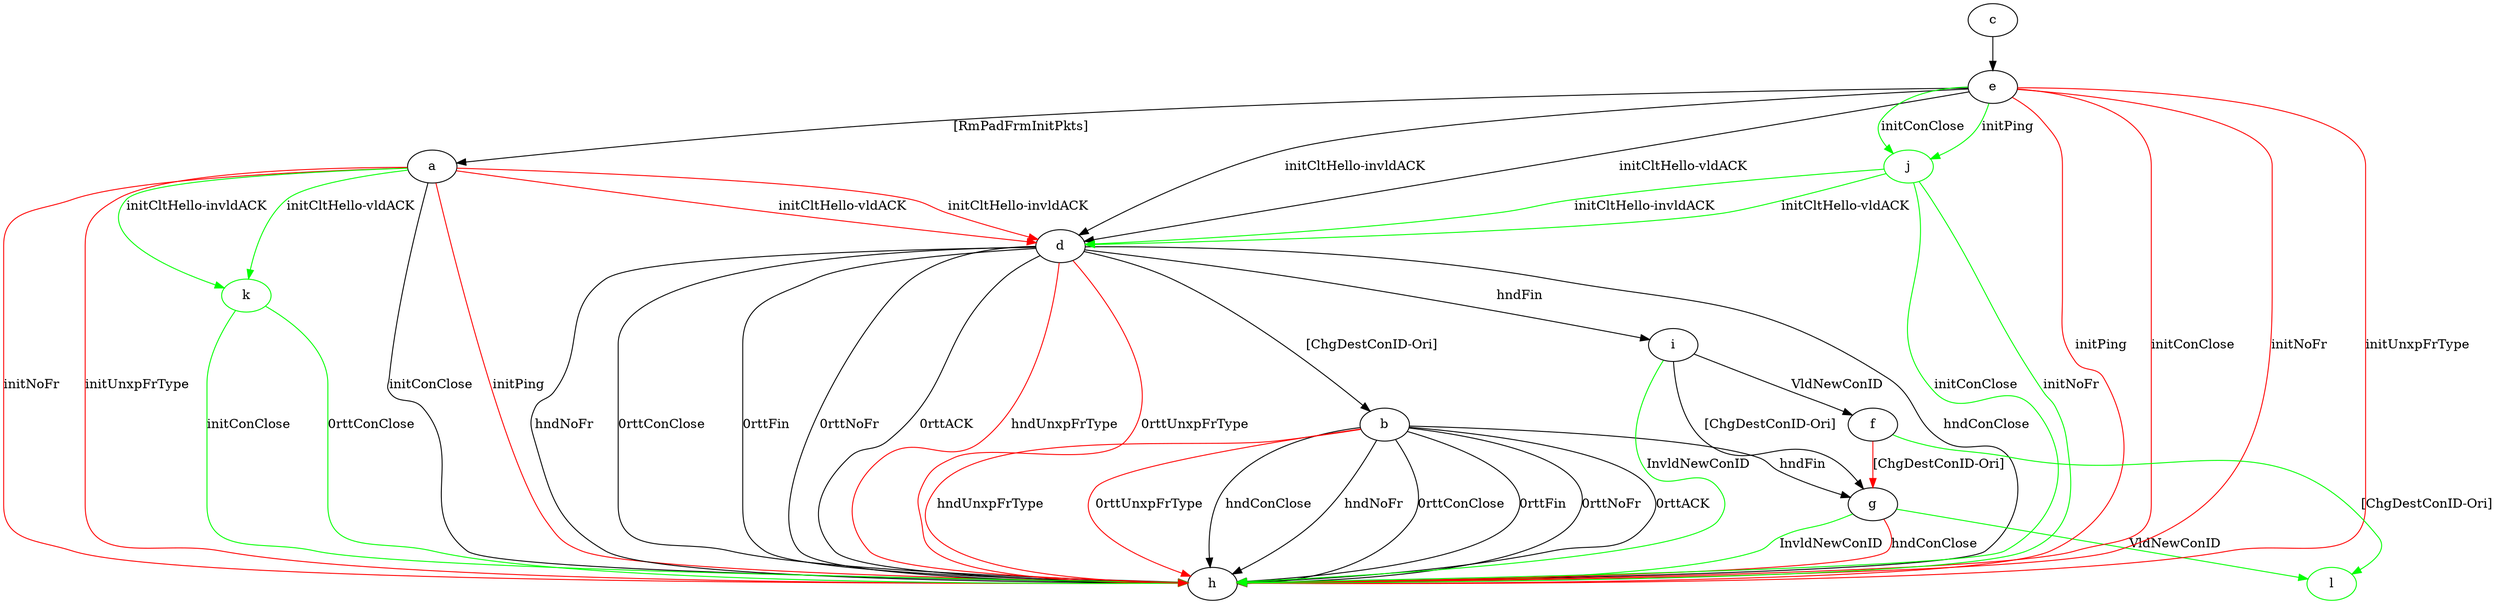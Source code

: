 digraph "" {
	a -> d	[key=0,
		color=red,
		label="initCltHello-vldACK "];
	a -> d	[key=1,
		color=red,
		label="initCltHello-invldACK "];
	a -> h	[key=0,
		label="initConClose "];
	a -> h	[key=1,
		color=red,
		label="initPing "];
	a -> h	[key=2,
		color=red,
		label="initNoFr "];
	a -> h	[key=3,
		color=red,
		label="initUnxpFrType "];
	k	[color=green];
	a -> k	[key=0,
		color=green,
		label="initCltHello-vldACK "];
	a -> k	[key=1,
		color=green,
		label="initCltHello-invldACK "];
	b -> g	[key=0,
		label="hndFin "];
	b -> h	[key=0,
		label="hndConClose "];
	b -> h	[key=1,
		label="hndNoFr "];
	b -> h	[key=2,
		label="0rttConClose "];
	b -> h	[key=3,
		label="0rttFin "];
	b -> h	[key=4,
		label="0rttNoFr "];
	b -> h	[key=5,
		label="0rttACK "];
	b -> h	[key=6,
		color=red,
		label="hndUnxpFrType "];
	b -> h	[key=7,
		color=red,
		label="0rttUnxpFrType "];
	c -> e	[key=0];
	d -> b	[key=0,
		label="[ChgDestConID-Ori] "];
	d -> h	[key=0,
		label="hndConClose "];
	d -> h	[key=1,
		label="hndNoFr "];
	d -> h	[key=2,
		label="0rttConClose "];
	d -> h	[key=3,
		label="0rttFin "];
	d -> h	[key=4,
		label="0rttNoFr "];
	d -> h	[key=5,
		label="0rttACK "];
	d -> h	[key=6,
		color=red,
		label="hndUnxpFrType "];
	d -> h	[key=7,
		color=red,
		label="0rttUnxpFrType "];
	d -> i	[key=0,
		label="hndFin "];
	e -> a	[key=0,
		label="[RmPadFrmInitPkts] "];
	e -> d	[key=0,
		label="initCltHello-vldACK "];
	e -> d	[key=1,
		label="initCltHello-invldACK "];
	e -> h	[key=0,
		color=red,
		label="initPing "];
	e -> h	[key=1,
		color=red,
		label="initConClose "];
	e -> h	[key=2,
		color=red,
		label="initNoFr "];
	e -> h	[key=3,
		color=red,
		label="initUnxpFrType "];
	j	[color=green];
	e -> j	[key=0,
		color=green,
		label="initPing "];
	e -> j	[key=1,
		color=green,
		label="initConClose "];
	f -> g	[key=0,
		color=red,
		label="[ChgDestConID-Ori] "];
	l	[color=green];
	f -> l	[key=0,
		color=green,
		label="[ChgDestConID-Ori] "];
	g -> h	[key=0,
		color=green,
		label="InvldNewConID "];
	g -> h	[key=1,
		color=red,
		label="hndConClose "];
	g -> l	[key=0,
		color=green,
		label="VldNewConID "];
	i -> f	[key=0,
		label="VldNewConID "];
	i -> g	[key=0,
		label="[ChgDestConID-Ori] "];
	i -> h	[key=0,
		color=green,
		label="InvldNewConID "];
	j -> d	[key=0,
		color=green,
		label="initCltHello-vldACK "];
	j -> d	[key=1,
		color=green,
		label="initCltHello-invldACK "];
	j -> h	[key=0,
		color=green,
		label="initConClose "];
	j -> h	[key=1,
		color=green,
		label="initNoFr "];
	k -> h	[key=0,
		color=green,
		label="initConClose "];
	k -> h	[key=1,
		color=green,
		label="0rttConClose "];
}
